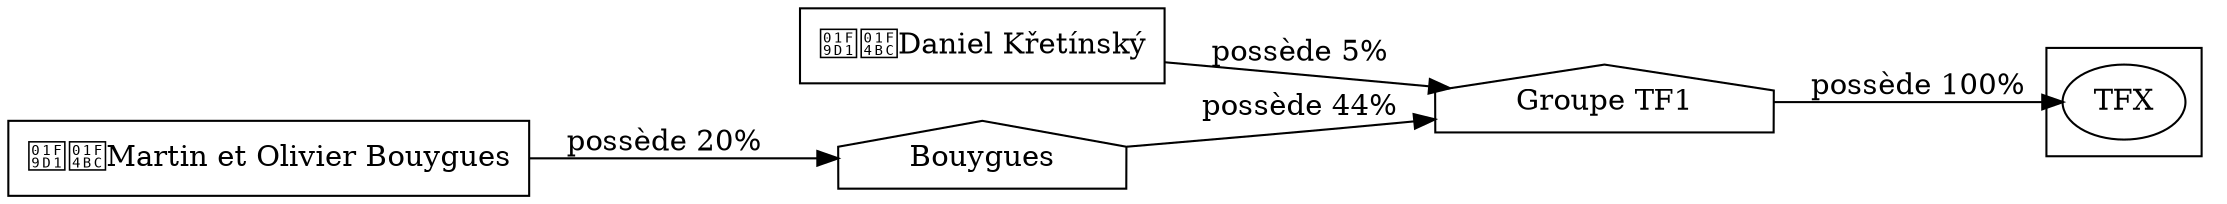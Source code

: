 digraph {
  rankdir=LR;
  subgraph roots {
    
      "daniel-kretinsky-92"[label="🧑‍💼Daniel Křetínský" shape=box]
    
      "martin-et-olivier-bouygues-120"[label="🧑‍💼Martin et Olivier Bouygues" shape=box]
    
  }

  
    "groupe-tf1-122"[label="Groupe TF1" shape=house]
  
    "bouygues-121"[label="Bouygues" shape=house]
  

  subgraph clusterLeaves {
    
      "tfx-124"[label="TFX"]
    
  }

  
    "groupe-tf1-122" -> "tfx-124" [
      label="possède 100%"
    ]
  
    "daniel-kretinsky-92" -> "groupe-tf1-122" [
      label="possède 5%"
    ]
  
    "bouygues-121" -> "groupe-tf1-122" [
      label="possède 44%"
    ]
  
    "martin-et-olivier-bouygues-120" -> "bouygues-121" [
      label="possède 20%"
    ]
  
}
